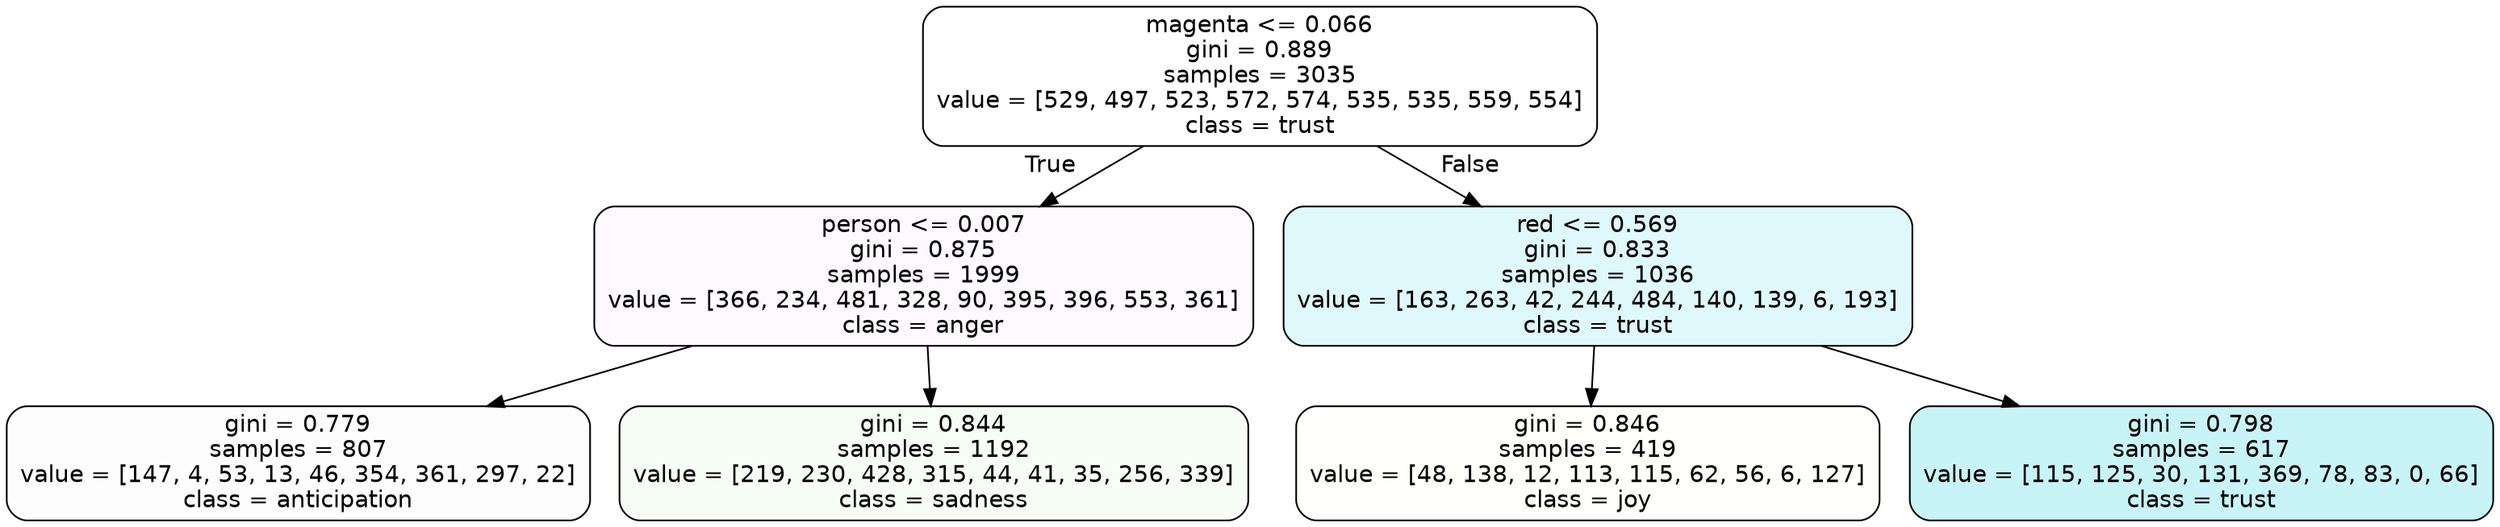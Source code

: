 digraph Tree {
node [shape=box, style="filled, rounded", color="black", fontname=helvetica] ;
edge [fontname=helvetica] ;
0 [label="magenta <= 0.066\ngini = 0.889\nsamples = 3035\nvalue = [529, 497, 523, 572, 574, 535, 535, 559, 554]\nclass = trust", fillcolor="#39d7e500"] ;
1 [label="person <= 0.007\ngini = 0.875\nsamples = 1999\nvalue = [366, 234, 481, 328, 90, 395, 396, 553, 361]\nclass = anger", fillcolor="#e539d707"] ;
0 -> 1 [labeldistance=2.5, labelangle=45, headlabel="True"] ;
2 [label="gini = 0.779\nsamples = 807\nvalue = [147, 4, 53, 13, 46, 354, 361, 297, 22]\nclass = anticipation", fillcolor="#8139e502"] ;
1 -> 2 ;
3 [label="gini = 0.844\nsamples = 1192\nvalue = [219, 230, 428, 315, 44, 41, 35, 256, 339]\nclass = sadness", fillcolor="#64e5390e"] ;
1 -> 3 ;
4 [label="red <= 0.569\ngini = 0.833\nsamples = 1036\nvalue = [163, 263, 42, 244, 484, 140, 139, 6, 193]\nclass = trust", fillcolor="#39d7e528"] ;
0 -> 4 [labeldistance=2.5, labelangle=-45, headlabel="False"] ;
5 [label="gini = 0.846\nsamples = 419\nvalue = [48, 138, 12, 113, 115, 62, 56, 6, 127]\nclass = joy", fillcolor="#d7e53905"] ;
4 -> 5 ;
6 [label="gini = 0.798\nsamples = 617\nvalue = [115, 125, 30, 131, 369, 78, 83, 0, 66]\nclass = trust", fillcolor="#39d7e546"] ;
4 -> 6 ;
}